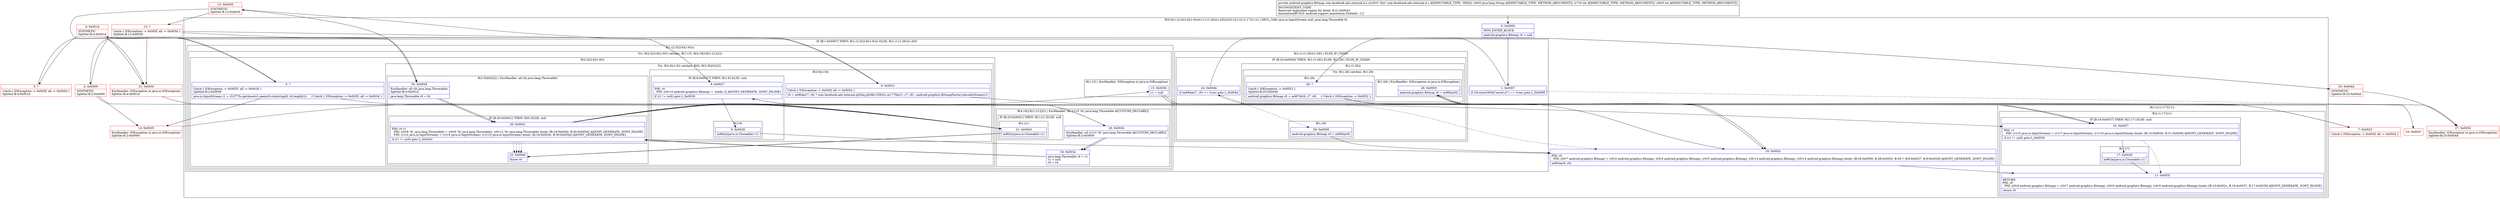 digraph "CFG forcom.facebook.ads.internal.d.c.c(Ljava\/lang\/String;II)Landroid\/graphics\/Bitmap;" {
subgraph cluster_Region_437190397 {
label = "R(5:0|(1:(2:3|(2:6|(1:9))))(1:(1:(1:26))(1:29))|10|11|(1:(2:(1:17)|11))) | DECL_VAR: java.io.InputStream null, java.lang.Throwable th\l";
node [shape=record,color=blue];
Node_0 [shape=record,label="{0\:\ 0x0000|MTH_ENTER_BLOCK\l|android.graphics.Bitmap r0 = null\l}"];
subgraph cluster_IfRegion_966076796 {
label = "IF [B:1:0x0007] THEN: R(1:(2:3|(2:6|(1:9)))) ELSE: R(1:(1:(1:26))(1:29))";
node [shape=record,color=blue];
Node_1 [shape=record,label="{1\:\ 0x0007|if (r6.startsWith(\"asset:\/\/\/\") == true) goto L_0x0009\l}"];
subgraph cluster_Region_1177320275 {
label = "R(1:(2:3|(2:6|(1:9))))";
node [shape=record,color=blue];
subgraph cluster_TryCatchRegion_1392797184 {
label = "Try: R(2:3|(2:6|(1:9))) catches: R(1:15), R(4:18|19|(1:21)|22)";
node [shape=record,color=blue];
subgraph cluster_Region_465950162 {
label = "R(2:3|(2:6|(1:9)))";
node [shape=record,color=blue];
Node_3 [shape=record,label="{3\:\ ?|Catch:\{ IOException \-\> 0x0035, all \-\> 0x003d \}\lSplitter:B:2:0x0009\l|java.io.InputStream r1 = r5.f775c.getAssets().open(r6.substring(9, r6.length()))     \/\/ Catch:\{ IOException \-\> 0x0035, all \-\> 0x003d \}\l}"];
subgraph cluster_TryCatchRegion_311080594 {
label = "Try: R(2:6|(1:9)) catches: R(0), R(3:30|(0)|22)";
node [shape=record,color=blue];
subgraph cluster_Region_2074525194 {
label = "R(2:6|(1:9))";
node [shape=record,color=blue];
Node_6 [shape=record,label="{6\:\ 0x0021|Catch:\{ IOException \-\> 0x005f, all \-\> 0x005d \}\l|r0 = m964a(r7, r8) ? com.facebook.ads.internal.p026q.p028b.C0932c.m1778a(r1, r7, r8) : android.graphics.BitmapFactory.decodeStream(r1)\l}"];
subgraph cluster_IfRegion_38056822 {
label = "IF [B:8:0x0027] THEN: R(1:9) ELSE: null";
node [shape=record,color=blue];
Node_8 [shape=record,label="{8\:\ 0x0027|PHI: r0 \l  PHI: (r0v14 android.graphics.Bitmap) =  binds: [] A[DONT_GENERATE, DONT_INLINE]\l|if (r1 != null) goto L_0x0029\l}"];
subgraph cluster_Region_664254094 {
label = "R(1:9)";
node [shape=record,color=blue];
Node_9 [shape=record,label="{9\:\ 0x0029|m962a((java.io.Closeable) r1)\l}"];
}
}
}
subgraph cluster_Region_1465118746 {
label = "R(0) | ExcHandler: IOException (e java.io.IOException)\l";
node [shape=record,color=blue];
}
subgraph cluster_Region_2129942989 {
label = "R(3:30|(0)|22) | ExcHandler: all (th java.lang.Throwable)\l";
node [shape=record,color=blue];
Node_30 [shape=record,label="{30\:\ 0x005d|ExcHandler: all (th java.lang.Throwable)\lSplitter:B:4:0x001d\l|java.lang.Throwable r0 = th\l}"];
subgraph cluster_IfRegion_279634500 {
label = "IF [B:20:0x0041] THEN: R(0) ELSE: null";
node [shape=record,color=blue];
Node_20 [shape=record,label="{20\:\ 0x0041|PHI: r0 r1 \l  PHI: (r0v8 'th' java.lang.Throwable) = (r0v9 'th' java.lang.Throwable), (r0v12 'th' java.lang.Throwable) binds: [B:19:0x003e, B:30:0x005d] A[DONT_GENERATE, DONT_INLINE]\l  PHI: (r1v2 java.io.InputStream) = (r1v4 java.io.InputStream), (r1v10 java.io.InputStream) binds: [B:19:0x003e, B:30:0x005d] A[DONT_GENERATE, DONT_INLINE]\l|if (r1 != null) goto L_0x0043\l}"];
subgraph cluster_Region_936520740 {
label = "R(0)";
node [shape=record,color=blue];
}
}
Node_22 [shape=record,label="{22\:\ 0x0046|throw r0\l}"];
}
}
}
subgraph cluster_Region_1440577421 {
label = "R(1:15) | ExcHandler: IOException (e java.io.IOException)\l";
node [shape=record,color=blue];
Node_15 [shape=record,label="{15\:\ 0x0036|r1 = null\l}"];
}
subgraph cluster_Region_1374862847 {
label = "R(4:18|19|(1:21)|22) | ExcHandler: all (r1v3 'th' java.lang.Throwable A[CUSTOM_DECLARE])\l";
node [shape=record,color=blue];
Node_18 [shape=record,label="{18\:\ 0x003d|ExcHandler: all (r1v3 'th' java.lang.Throwable A[CUSTOM_DECLARE])\lSplitter:B:2:0x0009\l}"];
Node_19 [shape=record,label="{19\:\ 0x003e|java.lang.Throwable r4 = r1\lr1 = null\lr0 = r4\l}"];
subgraph cluster_IfRegion_770428822 {
label = "IF [B:20:0x0041] THEN: R(1:21) ELSE: null";
node [shape=record,color=blue];
Node_20 [shape=record,label="{20\:\ 0x0041|PHI: r0 r1 \l  PHI: (r0v8 'th' java.lang.Throwable) = (r0v9 'th' java.lang.Throwable), (r0v12 'th' java.lang.Throwable) binds: [B:19:0x003e, B:30:0x005d] A[DONT_GENERATE, DONT_INLINE]\l  PHI: (r1v2 java.io.InputStream) = (r1v4 java.io.InputStream), (r1v10 java.io.InputStream) binds: [B:19:0x003e, B:30:0x005d] A[DONT_GENERATE, DONT_INLINE]\l|if (r1 != null) goto L_0x0043\l}"];
subgraph cluster_Region_1710242065 {
label = "R(1:21)";
node [shape=record,color=blue];
Node_21 [shape=record,label="{21\:\ 0x0043|m962a((java.io.Closeable) r1)\l}"];
}
}
Node_22 [shape=record,label="{22\:\ 0x0046|throw r0\l}"];
}
}
}
subgraph cluster_Region_579821353 {
label = "R(1:(1:(1:26))(1:29)) | ELSE_IF_CHAIN\l";
node [shape=record,color=blue];
subgraph cluster_IfRegion_77259856 {
label = "IF [B:24:0x004b] THEN: R(1:(1:26)) ELSE: R(1:29) | ELSE_IF_CHAIN\l";
node [shape=record,color=blue];
Node_24 [shape=record,label="{24\:\ 0x004b|if (m964a(r7, r8) == true) goto L_0x004d\l}"];
subgraph cluster_Region_2004753450 {
label = "R(1:(1:26))";
node [shape=record,color=blue];
subgraph cluster_TryCatchRegion_321031013 {
label = "Try: R(1:26) catches: R(1:28)";
node [shape=record,color=blue];
subgraph cluster_Region_372396839 {
label = "R(1:26)";
node [shape=record,color=blue];
Node_26 [shape=record,label="{26\:\ ?|Catch:\{ IOException \-\> 0x0052 \}\lSplitter:B:25:0x004d\l|android.graphics.Bitmap r0 = m967d(r6, r7, r8)     \/\/ Catch:\{ IOException \-\> 0x0052 \}\l}"];
}
subgraph cluster_Region_357113191 {
label = "R(1:28) | ExcHandler: IOException (e java.io.IOException)\l";
node [shape=record,color=blue];
Node_28 [shape=record,label="{28\:\ 0x0053|android.graphics.Bitmap r0 = m960a(r6)\l}"];
}
}
}
subgraph cluster_Region_283960852 {
label = "R(1:29)";
node [shape=record,color=blue];
Node_29 [shape=record,label="{29\:\ 0x0058|android.graphics.Bitmap r0 = m960a(r6)\l}"];
}
}
}
}
Node_10 [shape=record,label="{10\:\ 0x002c|PHI: r0 \l  PHI: (r0v7 android.graphics.Bitmap) = (r0v2 android.graphics.Bitmap), (r0v4 android.graphics.Bitmap), (r0v5 android.graphics.Bitmap), (r0v14 android.graphics.Bitmap), (r0v14 android.graphics.Bitmap) binds: [B:29:0x0058, B:28:0x0053, B:26:?, B:8:0x0027, B:9:0x0029] A[DONT_GENERATE, DONT_INLINE]\l|m963a(r6, r0)\l}"];
Node_11 [shape=record,label="{11\:\ 0x002f|RETURN\lPHI: r0 \l  PHI: (r0v6 android.graphics.Bitmap) = (r0v7 android.graphics.Bitmap), (r0v0 android.graphics.Bitmap), (r0v0 android.graphics.Bitmap) binds: [B:10:0x002c, B:16:0x0037, B:17:0x0039] A[DONT_GENERATE, DONT_INLINE]\l|return r0\l}"];
subgraph cluster_Region_1259141183 {
label = "R(1:(2:(1:17)|11))";
node [shape=record,color=blue];
subgraph cluster_Region_210578220 {
label = "R(2:(1:17)|11)";
node [shape=record,color=blue];
subgraph cluster_IfRegion_417807722 {
label = "IF [B:16:0x0037] THEN: R(1:17) ELSE: null";
node [shape=record,color=blue];
Node_16 [shape=record,label="{16\:\ 0x0037|PHI: r1 \l  PHI: (r1v5 java.io.InputStream) = (r1v7 java.io.InputStream), (r1v10 java.io.InputStream) binds: [B:15:0x0036, B:31:0x005f] A[DONT_GENERATE, DONT_INLINE]\l|if (r1 != null) goto L_0x0039\l}"];
subgraph cluster_Region_528481552 {
label = "R(1:17)";
node [shape=record,color=blue];
Node_17 [shape=record,label="{17\:\ 0x0039|m962a((java.io.Closeable) r1)\l}"];
}
}
Node_11 [shape=record,label="{11\:\ 0x002f|RETURN\lPHI: r0 \l  PHI: (r0v6 android.graphics.Bitmap) = (r0v7 android.graphics.Bitmap), (r0v0 android.graphics.Bitmap), (r0v0 android.graphics.Bitmap) binds: [B:10:0x002c, B:16:0x0037, B:17:0x0039] A[DONT_GENERATE, DONT_INLINE]\l|return r0\l}"];
}
}
}
subgraph cluster_Region_1440577421 {
label = "R(1:15) | ExcHandler: IOException (e java.io.IOException)\l";
node [shape=record,color=blue];
Node_15 [shape=record,label="{15\:\ 0x0036|r1 = null\l}"];
}
subgraph cluster_Region_1374862847 {
label = "R(4:18|19|(1:21)|22) | ExcHandler: all (r1v3 'th' java.lang.Throwable A[CUSTOM_DECLARE])\l";
node [shape=record,color=blue];
Node_18 [shape=record,label="{18\:\ 0x003d|ExcHandler: all (r1v3 'th' java.lang.Throwable A[CUSTOM_DECLARE])\lSplitter:B:2:0x0009\l}"];
Node_19 [shape=record,label="{19\:\ 0x003e|java.lang.Throwable r4 = r1\lr1 = null\lr0 = r4\l}"];
subgraph cluster_IfRegion_770428822 {
label = "IF [B:20:0x0041] THEN: R(1:21) ELSE: null";
node [shape=record,color=blue];
Node_20 [shape=record,label="{20\:\ 0x0041|PHI: r0 r1 \l  PHI: (r0v8 'th' java.lang.Throwable) = (r0v9 'th' java.lang.Throwable), (r0v12 'th' java.lang.Throwable) binds: [B:19:0x003e, B:30:0x005d] A[DONT_GENERATE, DONT_INLINE]\l  PHI: (r1v2 java.io.InputStream) = (r1v4 java.io.InputStream), (r1v10 java.io.InputStream) binds: [B:19:0x003e, B:30:0x005d] A[DONT_GENERATE, DONT_INLINE]\l|if (r1 != null) goto L_0x0043\l}"];
subgraph cluster_Region_1710242065 {
label = "R(1:21)";
node [shape=record,color=blue];
Node_21 [shape=record,label="{21\:\ 0x0043|m962a((java.io.Closeable) r1)\l}"];
}
}
Node_22 [shape=record,label="{22\:\ 0x0046|throw r0\l}"];
}
subgraph cluster_Region_357113191 {
label = "R(1:28) | ExcHandler: IOException (e java.io.IOException)\l";
node [shape=record,color=blue];
Node_28 [shape=record,label="{28\:\ 0x0053|android.graphics.Bitmap r0 = m960a(r6)\l}"];
}
subgraph cluster_Region_1465118746 {
label = "R(0) | ExcHandler: IOException (e java.io.IOException)\l";
node [shape=record,color=blue];
}
subgraph cluster_Region_2129942989 {
label = "R(3:30|(0)|22) | ExcHandler: all (th java.lang.Throwable)\l";
node [shape=record,color=blue];
Node_30 [shape=record,label="{30\:\ 0x005d|ExcHandler: all (th java.lang.Throwable)\lSplitter:B:4:0x001d\l|java.lang.Throwable r0 = th\l}"];
subgraph cluster_IfRegion_279634500 {
label = "IF [B:20:0x0041] THEN: R(0) ELSE: null";
node [shape=record,color=blue];
Node_20 [shape=record,label="{20\:\ 0x0041|PHI: r0 r1 \l  PHI: (r0v8 'th' java.lang.Throwable) = (r0v9 'th' java.lang.Throwable), (r0v12 'th' java.lang.Throwable) binds: [B:19:0x003e, B:30:0x005d] A[DONT_GENERATE, DONT_INLINE]\l  PHI: (r1v2 java.io.InputStream) = (r1v4 java.io.InputStream), (r1v10 java.io.InputStream) binds: [B:19:0x003e, B:30:0x005d] A[DONT_GENERATE, DONT_INLINE]\l|if (r1 != null) goto L_0x0043\l}"];
subgraph cluster_Region_936520740 {
label = "R(0)";
node [shape=record,color=blue];
}
}
Node_22 [shape=record,label="{22\:\ 0x0046|throw r0\l}"];
}
Node_2 [shape=record,color=red,label="{2\:\ 0x0009|SYNTHETIC\lSplitter:B:2:0x0009\l}"];
Node_4 [shape=record,color=red,label="{4\:\ 0x001d|SYNTHETIC\lSplitter:B:4:0x001d\l}"];
Node_5 [shape=record,color=red,label="{5\:\ ?|Catch:\{ IOException \-\> 0x005f, all \-\> 0x005d \}\lSplitter:B:4:0x001d\l}"];
Node_7 [shape=record,color=red,label="{7\:\ 0x0023|Catch:\{ IOException \-\> 0x005f, all \-\> 0x005d \}\l}"];
Node_12 [shape=record,color=red,label="{12\:\ 0x0030|SYNTHETIC\lSplitter:B:12:0x0030\l}"];
Node_13 [shape=record,color=red,label="{13\:\ ?|Catch:\{ IOException \-\> 0x005f, all \-\> 0x005d \}\lSplitter:B:12:0x0030\l}"];
Node_14 [shape=record,color=red,label="{14\:\ 0x0035|ExcHandler: IOException (e java.io.IOException)\lSplitter:B:2:0x0009\l}"];
Node_23 [shape=record,color=red,label="{23\:\ 0x0047}"];
Node_25 [shape=record,color=red,label="{25\:\ 0x004d|SYNTHETIC\lSplitter:B:25:0x004d\l}"];
Node_27 [shape=record,color=red,label="{27\:\ 0x0052|ExcHandler: IOException (e java.io.IOException)\lSplitter:B:25:0x004d\l}"];
Node_31 [shape=record,color=red,label="{31\:\ 0x005f|ExcHandler: IOException (e java.io.IOException)\lSplitter:B:4:0x001d\l}"];
MethodNode[shape=record,label="{private android.graphics.Bitmap com.facebook.ads.internal.d.c.c((r5v0 'this' com.facebook.ads.internal.d.c A[IMMUTABLE_TYPE, THIS]), (r6v0 java.lang.String A[IMMUTABLE_TYPE, METHOD_ARGUMENT]), (r7v0 int A[IMMUTABLE_TYPE, METHOD_ARGUMENT]), (r8v0 int A[IMMUTABLE_TYPE, METHOD_ARGUMENT]))  | INCONSISTENT_CODE\lRemoved duplicated region for block: B:21:0x0043 \lAnnotation[BUILD, android.support.annotation.Nullable, \{\}]\l}"];
MethodNode -> Node_0;
Node_0 -> Node_1;
Node_1 -> Node_2;
Node_1 -> Node_23[style=dashed];
Node_3 -> Node_14;
Node_3 -> Node_18;
Node_3 -> Node_4;
Node_6 -> Node_7;
Node_6 -> Node_12;
Node_8 -> Node_9;
Node_8 -> Node_10[style=dashed];
Node_9 -> Node_10;
Node_30 -> Node_20;
Node_20 -> Node_21;
Node_20 -> Node_22[style=dashed];
Node_15 -> Node_16;
Node_18 -> Node_19;
Node_19 -> Node_20;
Node_20 -> Node_21;
Node_20 -> Node_22[style=dashed];
Node_21 -> Node_22;
Node_24 -> Node_25;
Node_24 -> Node_29[style=dashed];
Node_26 -> Node_27;
Node_26 -> Node_10;
Node_28 -> Node_10;
Node_29 -> Node_10;
Node_10 -> Node_11;
Node_16 -> Node_11[style=dashed];
Node_16 -> Node_17;
Node_17 -> Node_11;
Node_15 -> Node_16;
Node_18 -> Node_19;
Node_19 -> Node_20;
Node_20 -> Node_21;
Node_20 -> Node_22[style=dashed];
Node_21 -> Node_22;
Node_28 -> Node_10;
Node_30 -> Node_20;
Node_20 -> Node_21;
Node_20 -> Node_22[style=dashed];
Node_2 -> Node_3;
Node_2 -> Node_14;
Node_2 -> Node_18;
Node_4 -> Node_5;
Node_4 -> Node_31;
Node_4 -> Node_30;
Node_5 -> Node_6;
Node_7 -> Node_8;
Node_12 -> Node_13;
Node_12 -> Node_31;
Node_12 -> Node_30;
Node_13 -> Node_31;
Node_13 -> Node_30;
Node_13 -> Node_8;
Node_14 -> Node_15;
Node_23 -> Node_24;
Node_25 -> Node_26;
Node_25 -> Node_27;
Node_27 -> Node_28;
Node_31 -> Node_16;
}

